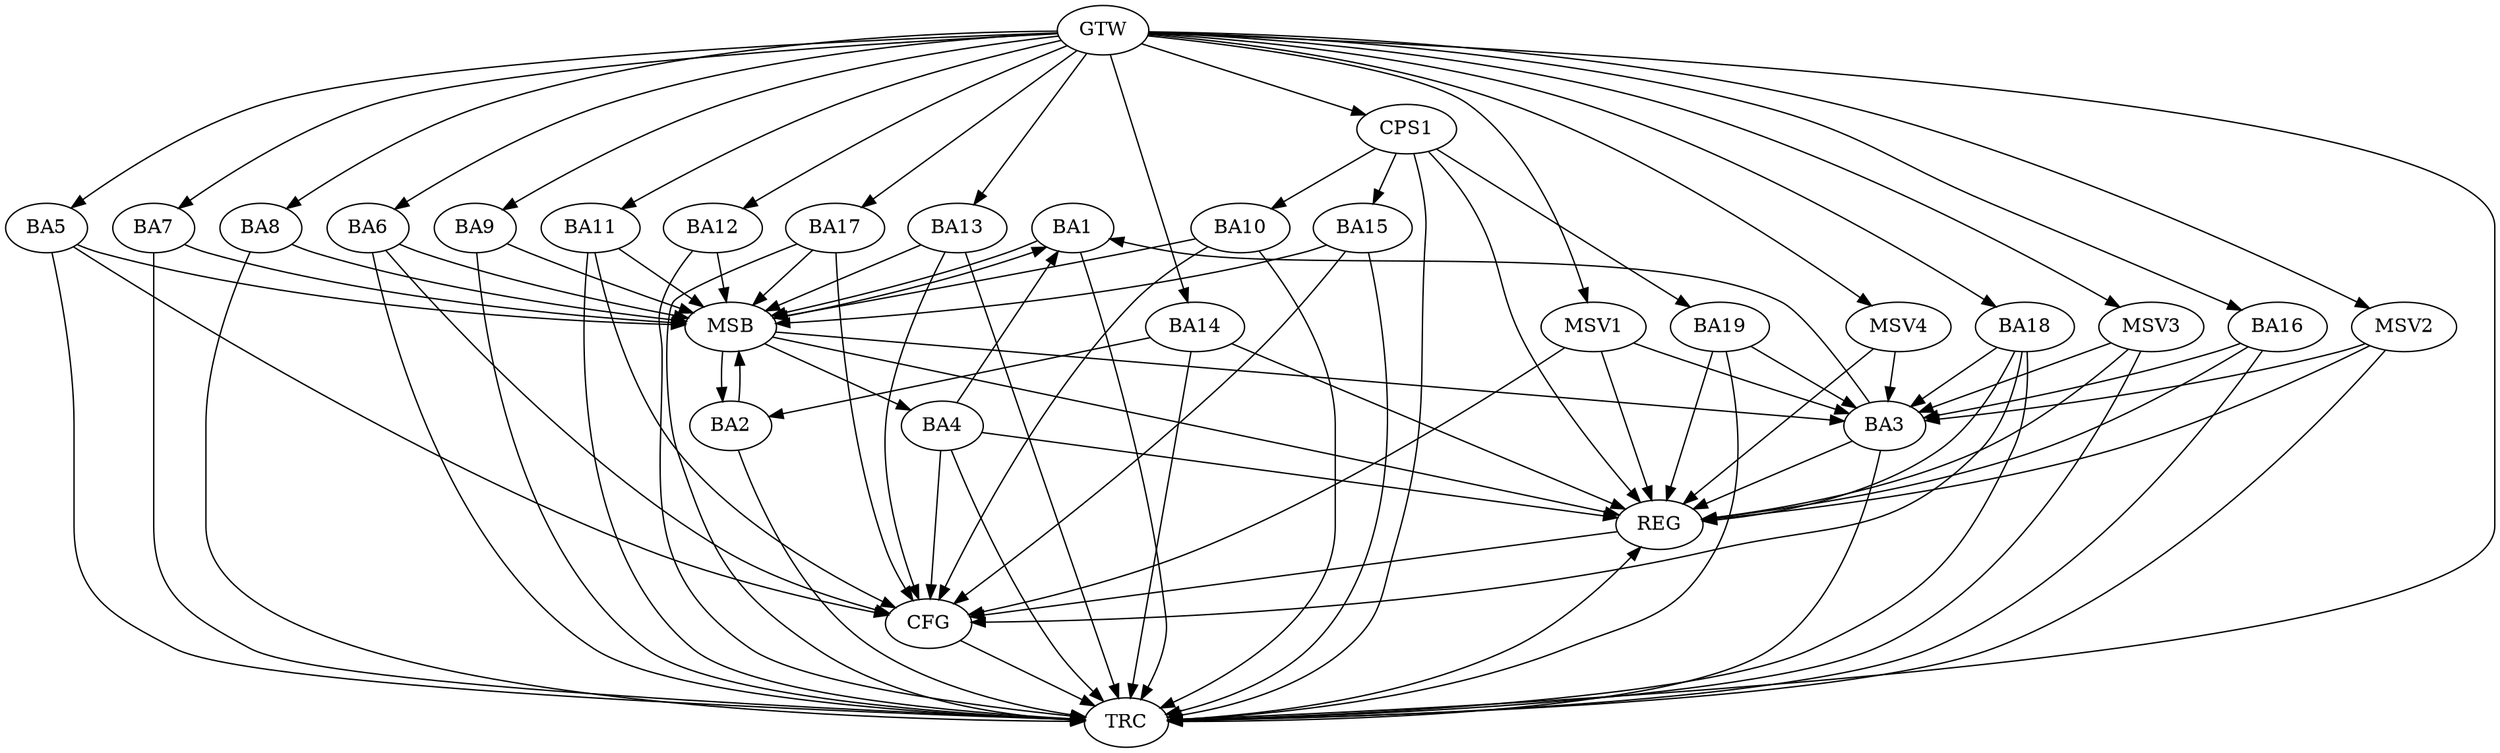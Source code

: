 strict digraph G {
  BA1 [ label="BA1" ];
  BA2 [ label="BA2" ];
  BA3 [ label="BA3" ];
  BA4 [ label="BA4" ];
  BA5 [ label="BA5" ];
  BA6 [ label="BA6" ];
  BA7 [ label="BA7" ];
  BA8 [ label="BA8" ];
  BA9 [ label="BA9" ];
  BA10 [ label="BA10" ];
  BA11 [ label="BA11" ];
  BA12 [ label="BA12" ];
  BA13 [ label="BA13" ];
  BA14 [ label="BA14" ];
  BA15 [ label="BA15" ];
  BA16 [ label="BA16" ];
  BA17 [ label="BA17" ];
  BA18 [ label="BA18" ];
  BA19 [ label="BA19" ];
  CPS1 [ label="CPS1" ];
  GTW [ label="GTW" ];
  REG [ label="REG" ];
  MSB [ label="MSB" ];
  CFG [ label="CFG" ];
  TRC [ label="TRC" ];
  MSV1 [ label="MSV1" ];
  MSV2 [ label="MSV2" ];
  MSV3 [ label="MSV3" ];
  MSV4 [ label="MSV4" ];
  BA3 -> BA1;
  BA4 -> BA1;
  BA14 -> BA2;
  BA16 -> BA3;
  BA18 -> BA3;
  BA19 -> BA3;
  CPS1 -> BA19;
  CPS1 -> BA10;
  CPS1 -> BA15;
  GTW -> BA5;
  GTW -> BA6;
  GTW -> BA7;
  GTW -> BA8;
  GTW -> BA9;
  GTW -> BA11;
  GTW -> BA12;
  GTW -> BA13;
  GTW -> BA14;
  GTW -> BA16;
  GTW -> BA17;
  GTW -> BA18;
  GTW -> CPS1;
  BA3 -> REG;
  BA4 -> REG;
  BA14 -> REG;
  BA16 -> REG;
  BA18 -> REG;
  BA19 -> REG;
  CPS1 -> REG;
  BA1 -> MSB;
  MSB -> BA2;
  MSB -> REG;
  BA2 -> MSB;
  MSB -> BA1;
  BA5 -> MSB;
  MSB -> BA4;
  BA6 -> MSB;
  BA7 -> MSB;
  BA8 -> MSB;
  MSB -> BA3;
  BA9 -> MSB;
  BA10 -> MSB;
  BA11 -> MSB;
  BA12 -> MSB;
  BA13 -> MSB;
  BA15 -> MSB;
  BA17 -> MSB;
  BA10 -> CFG;
  BA5 -> CFG;
  BA17 -> CFG;
  BA18 -> CFG;
  BA4 -> CFG;
  BA15 -> CFG;
  BA6 -> CFG;
  BA13 -> CFG;
  BA11 -> CFG;
  REG -> CFG;
  BA1 -> TRC;
  BA2 -> TRC;
  BA3 -> TRC;
  BA4 -> TRC;
  BA5 -> TRC;
  BA6 -> TRC;
  BA7 -> TRC;
  BA8 -> TRC;
  BA9 -> TRC;
  BA10 -> TRC;
  BA11 -> TRC;
  BA12 -> TRC;
  BA13 -> TRC;
  BA14 -> TRC;
  BA15 -> TRC;
  BA16 -> TRC;
  BA17 -> TRC;
  BA18 -> TRC;
  BA19 -> TRC;
  CPS1 -> TRC;
  GTW -> TRC;
  CFG -> TRC;
  TRC -> REG;
  MSV1 -> BA3;
  GTW -> MSV1;
  MSV1 -> REG;
  MSV1 -> CFG;
  MSV2 -> BA3;
  GTW -> MSV2;
  MSV2 -> REG;
  MSV2 -> TRC;
  MSV3 -> BA3;
  GTW -> MSV3;
  MSV3 -> REG;
  MSV3 -> TRC;
  MSV4 -> BA3;
  GTW -> MSV4;
  MSV4 -> REG;
}
